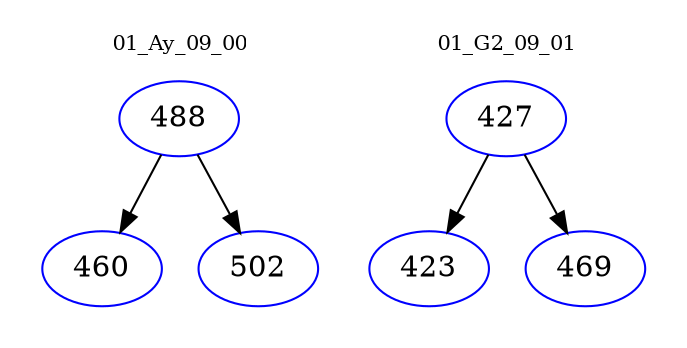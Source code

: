 digraph{
subgraph cluster_0 {
color = white
label = "01_Ay_09_00";
fontsize=10;
T0_488 [label="488", color="blue"]
T0_488 -> T0_460 [color="black"]
T0_460 [label="460", color="blue"]
T0_488 -> T0_502 [color="black"]
T0_502 [label="502", color="blue"]
}
subgraph cluster_1 {
color = white
label = "01_G2_09_01";
fontsize=10;
T1_427 [label="427", color="blue"]
T1_427 -> T1_423 [color="black"]
T1_423 [label="423", color="blue"]
T1_427 -> T1_469 [color="black"]
T1_469 [label="469", color="blue"]
}
}
